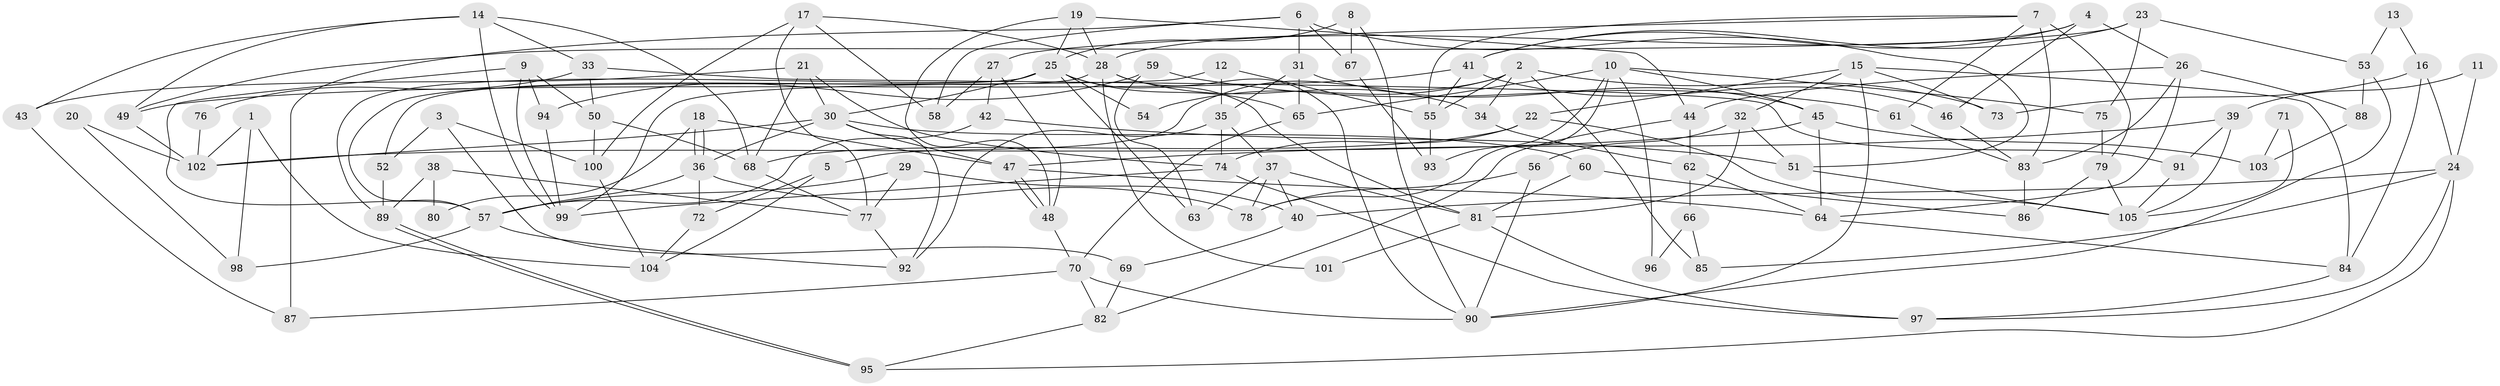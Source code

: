 // coarse degree distribution, {2: 0.16666666666666666, 3: 0.19047619047619047, 4: 0.14285714285714285, 7: 0.047619047619047616, 5: 0.23809523809523808, 10: 0.047619047619047616, 9: 0.047619047619047616, 8: 0.023809523809523808, 6: 0.09523809523809523}
// Generated by graph-tools (version 1.1) at 2025/54/03/04/25 21:54:39]
// undirected, 105 vertices, 210 edges
graph export_dot {
graph [start="1"]
  node [color=gray90,style=filled];
  1;
  2;
  3;
  4;
  5;
  6;
  7;
  8;
  9;
  10;
  11;
  12;
  13;
  14;
  15;
  16;
  17;
  18;
  19;
  20;
  21;
  22;
  23;
  24;
  25;
  26;
  27;
  28;
  29;
  30;
  31;
  32;
  33;
  34;
  35;
  36;
  37;
  38;
  39;
  40;
  41;
  42;
  43;
  44;
  45;
  46;
  47;
  48;
  49;
  50;
  51;
  52;
  53;
  54;
  55;
  56;
  57;
  58;
  59;
  60;
  61;
  62;
  63;
  64;
  65;
  66;
  67;
  68;
  69;
  70;
  71;
  72;
  73;
  74;
  75;
  76;
  77;
  78;
  79;
  80;
  81;
  82;
  83;
  84;
  85;
  86;
  87;
  88;
  89;
  90;
  91;
  92;
  93;
  94;
  95;
  96;
  97;
  98;
  99;
  100;
  101;
  102;
  103;
  104;
  105;
  1 -- 102;
  1 -- 104;
  1 -- 98;
  2 -- 34;
  2 -- 73;
  2 -- 5;
  2 -- 54;
  2 -- 55;
  2 -- 85;
  3 -- 52;
  3 -- 69;
  3 -- 100;
  4 -- 26;
  4 -- 41;
  4 -- 28;
  4 -- 46;
  5 -- 104;
  5 -- 72;
  6 -- 67;
  6 -- 51;
  6 -- 31;
  6 -- 58;
  6 -- 87;
  7 -- 79;
  7 -- 27;
  7 -- 55;
  7 -- 61;
  7 -- 83;
  8 -- 25;
  8 -- 90;
  8 -- 67;
  9 -- 99;
  9 -- 57;
  9 -- 50;
  9 -- 94;
  10 -- 65;
  10 -- 45;
  10 -- 75;
  10 -- 78;
  10 -- 93;
  10 -- 96;
  11 -- 39;
  11 -- 24;
  12 -- 55;
  12 -- 35;
  12 -- 99;
  13 -- 16;
  13 -- 53;
  14 -- 68;
  14 -- 99;
  14 -- 33;
  14 -- 43;
  14 -- 49;
  15 -- 90;
  15 -- 84;
  15 -- 22;
  15 -- 32;
  15 -- 73;
  16 -- 24;
  16 -- 84;
  16 -- 73;
  17 -- 100;
  17 -- 77;
  17 -- 28;
  17 -- 58;
  18 -- 47;
  18 -- 36;
  18 -- 36;
  18 -- 80;
  19 -- 28;
  19 -- 25;
  19 -- 44;
  19 -- 48;
  20 -- 102;
  20 -- 98;
  21 -- 43;
  21 -- 30;
  21 -- 68;
  21 -- 74;
  22 -- 74;
  22 -- 68;
  22 -- 105;
  23 -- 41;
  23 -- 49;
  23 -- 53;
  23 -- 75;
  24 -- 40;
  24 -- 97;
  24 -- 85;
  24 -- 95;
  25 -- 81;
  25 -- 57;
  25 -- 30;
  25 -- 54;
  25 -- 63;
  25 -- 65;
  25 -- 89;
  26 -- 83;
  26 -- 44;
  26 -- 64;
  26 -- 88;
  27 -- 58;
  27 -- 48;
  27 -- 42;
  28 -- 34;
  28 -- 52;
  28 -- 90;
  28 -- 101;
  29 -- 77;
  29 -- 57;
  29 -- 40;
  30 -- 47;
  30 -- 36;
  30 -- 60;
  30 -- 92;
  30 -- 102;
  31 -- 45;
  31 -- 35;
  31 -- 65;
  32 -- 56;
  32 -- 51;
  32 -- 81;
  33 -- 50;
  33 -- 76;
  33 -- 91;
  34 -- 62;
  35 -- 37;
  35 -- 74;
  35 -- 92;
  36 -- 57;
  36 -- 72;
  36 -- 78;
  37 -- 63;
  37 -- 78;
  37 -- 40;
  37 -- 81;
  38 -- 77;
  38 -- 89;
  38 -- 80;
  39 -- 91;
  39 -- 105;
  39 -- 47;
  40 -- 69;
  41 -- 55;
  41 -- 46;
  41 -- 49;
  42 -- 57;
  42 -- 51;
  43 -- 87;
  44 -- 82;
  44 -- 62;
  45 -- 102;
  45 -- 64;
  45 -- 103;
  46 -- 83;
  47 -- 48;
  47 -- 48;
  47 -- 64;
  48 -- 70;
  49 -- 102;
  50 -- 68;
  50 -- 100;
  51 -- 105;
  52 -- 89;
  53 -- 90;
  53 -- 88;
  55 -- 93;
  56 -- 90;
  56 -- 78;
  57 -- 92;
  57 -- 98;
  59 -- 61;
  59 -- 94;
  59 -- 63;
  60 -- 81;
  60 -- 86;
  61 -- 83;
  62 -- 64;
  62 -- 66;
  64 -- 84;
  65 -- 70;
  66 -- 85;
  66 -- 96;
  67 -- 93;
  68 -- 77;
  69 -- 82;
  70 -- 82;
  70 -- 87;
  70 -- 90;
  71 -- 103;
  71 -- 105;
  72 -- 104;
  74 -- 97;
  74 -- 99;
  75 -- 79;
  76 -- 102;
  77 -- 92;
  79 -- 105;
  79 -- 86;
  81 -- 97;
  81 -- 101;
  82 -- 95;
  83 -- 86;
  84 -- 97;
  88 -- 103;
  89 -- 95;
  89 -- 95;
  91 -- 105;
  94 -- 99;
  100 -- 104;
}
